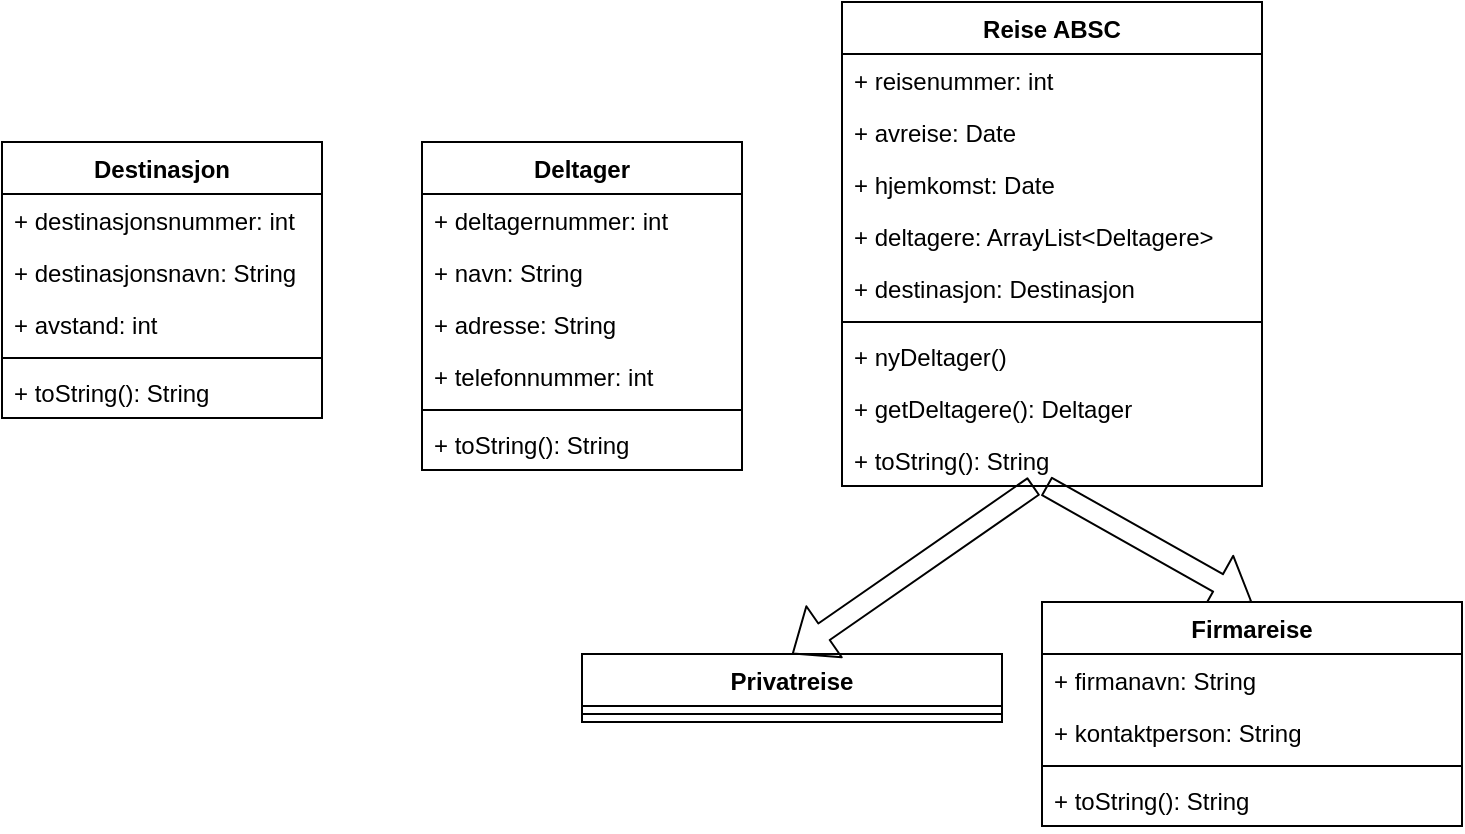 <mxfile version="15.1.3" type="device"><diagram id="KK_1QzX7U4zGiEn2wGkk" name="Page-1"><mxGraphModel dx="1086" dy="806" grid="1" gridSize="10" guides="1" tooltips="1" connect="1" arrows="1" fold="1" page="1" pageScale="1" pageWidth="827" pageHeight="1169" math="0" shadow="0"><root><mxCell id="0"/><mxCell id="1" parent="0"/><mxCell id="2J8hRrQ-IN-7Jo8bvbH--1" value="Destinasjon" style="swimlane;fontStyle=1;align=center;verticalAlign=top;childLayout=stackLayout;horizontal=1;startSize=26;horizontalStack=0;resizeParent=1;resizeParentMax=0;resizeLast=0;collapsible=1;marginBottom=0;" vertex="1" parent="1"><mxGeometry x="170" y="280" width="160" height="138" as="geometry"/></mxCell><mxCell id="2J8hRrQ-IN-7Jo8bvbH--2" value="+ destinasjonsnummer: int" style="text;strokeColor=none;fillColor=none;align=left;verticalAlign=top;spacingLeft=4;spacingRight=4;overflow=hidden;rotatable=0;points=[[0,0.5],[1,0.5]];portConstraint=eastwest;" vertex="1" parent="2J8hRrQ-IN-7Jo8bvbH--1"><mxGeometry y="26" width="160" height="26" as="geometry"/></mxCell><mxCell id="2J8hRrQ-IN-7Jo8bvbH--5" value="+ destinasjonsnavn: String" style="text;strokeColor=none;fillColor=none;align=left;verticalAlign=top;spacingLeft=4;spacingRight=4;overflow=hidden;rotatable=0;points=[[0,0.5],[1,0.5]];portConstraint=eastwest;" vertex="1" parent="2J8hRrQ-IN-7Jo8bvbH--1"><mxGeometry y="52" width="160" height="26" as="geometry"/></mxCell><mxCell id="2J8hRrQ-IN-7Jo8bvbH--6" value="+ avstand: int" style="text;strokeColor=none;fillColor=none;align=left;verticalAlign=top;spacingLeft=4;spacingRight=4;overflow=hidden;rotatable=0;points=[[0,0.5],[1,0.5]];portConstraint=eastwest;" vertex="1" parent="2J8hRrQ-IN-7Jo8bvbH--1"><mxGeometry y="78" width="160" height="26" as="geometry"/></mxCell><mxCell id="2J8hRrQ-IN-7Jo8bvbH--3" value="" style="line;strokeWidth=1;fillColor=none;align=left;verticalAlign=middle;spacingTop=-1;spacingLeft=3;spacingRight=3;rotatable=0;labelPosition=right;points=[];portConstraint=eastwest;" vertex="1" parent="2J8hRrQ-IN-7Jo8bvbH--1"><mxGeometry y="104" width="160" height="8" as="geometry"/></mxCell><mxCell id="2J8hRrQ-IN-7Jo8bvbH--4" value="+ toString(): String" style="text;strokeColor=none;fillColor=none;align=left;verticalAlign=top;spacingLeft=4;spacingRight=4;overflow=hidden;rotatable=0;points=[[0,0.5],[1,0.5]];portConstraint=eastwest;" vertex="1" parent="2J8hRrQ-IN-7Jo8bvbH--1"><mxGeometry y="112" width="160" height="26" as="geometry"/></mxCell><mxCell id="2J8hRrQ-IN-7Jo8bvbH--7" value="Deltager" style="swimlane;fontStyle=1;align=center;verticalAlign=top;childLayout=stackLayout;horizontal=1;startSize=26;horizontalStack=0;resizeParent=1;resizeParentMax=0;resizeLast=0;collapsible=1;marginBottom=0;" vertex="1" parent="1"><mxGeometry x="380" y="280" width="160" height="164" as="geometry"/></mxCell><mxCell id="2J8hRrQ-IN-7Jo8bvbH--8" value="+ deltagernummer: int" style="text;strokeColor=none;fillColor=none;align=left;verticalAlign=top;spacingLeft=4;spacingRight=4;overflow=hidden;rotatable=0;points=[[0,0.5],[1,0.5]];portConstraint=eastwest;" vertex="1" parent="2J8hRrQ-IN-7Jo8bvbH--7"><mxGeometry y="26" width="160" height="26" as="geometry"/></mxCell><mxCell id="2J8hRrQ-IN-7Jo8bvbH--9" value="+ navn: String" style="text;strokeColor=none;fillColor=none;align=left;verticalAlign=top;spacingLeft=4;spacingRight=4;overflow=hidden;rotatable=0;points=[[0,0.5],[1,0.5]];portConstraint=eastwest;" vertex="1" parent="2J8hRrQ-IN-7Jo8bvbH--7"><mxGeometry y="52" width="160" height="26" as="geometry"/></mxCell><mxCell id="2J8hRrQ-IN-7Jo8bvbH--10" value="+ adresse: String" style="text;strokeColor=none;fillColor=none;align=left;verticalAlign=top;spacingLeft=4;spacingRight=4;overflow=hidden;rotatable=0;points=[[0,0.5],[1,0.5]];portConstraint=eastwest;" vertex="1" parent="2J8hRrQ-IN-7Jo8bvbH--7"><mxGeometry y="78" width="160" height="26" as="geometry"/></mxCell><mxCell id="2J8hRrQ-IN-7Jo8bvbH--13" value="+ telefonnummer: int" style="text;strokeColor=none;fillColor=none;align=left;verticalAlign=top;spacingLeft=4;spacingRight=4;overflow=hidden;rotatable=0;points=[[0,0.5],[1,0.5]];portConstraint=eastwest;" vertex="1" parent="2J8hRrQ-IN-7Jo8bvbH--7"><mxGeometry y="104" width="160" height="26" as="geometry"/></mxCell><mxCell id="2J8hRrQ-IN-7Jo8bvbH--11" value="" style="line;strokeWidth=1;fillColor=none;align=left;verticalAlign=middle;spacingTop=-1;spacingLeft=3;spacingRight=3;rotatable=0;labelPosition=right;points=[];portConstraint=eastwest;" vertex="1" parent="2J8hRrQ-IN-7Jo8bvbH--7"><mxGeometry y="130" width="160" height="8" as="geometry"/></mxCell><mxCell id="2J8hRrQ-IN-7Jo8bvbH--12" value="+ toString(): String" style="text;strokeColor=none;fillColor=none;align=left;verticalAlign=top;spacingLeft=4;spacingRight=4;overflow=hidden;rotatable=0;points=[[0,0.5],[1,0.5]];portConstraint=eastwest;" vertex="1" parent="2J8hRrQ-IN-7Jo8bvbH--7"><mxGeometry y="138" width="160" height="26" as="geometry"/></mxCell><mxCell id="2J8hRrQ-IN-7Jo8bvbH--15" value="Reise ABSC&#10;" style="swimlane;fontStyle=1;align=center;verticalAlign=top;childLayout=stackLayout;horizontal=1;startSize=26;horizontalStack=0;resizeParent=1;resizeParentMax=0;resizeLast=0;collapsible=1;marginBottom=0;" vertex="1" parent="1"><mxGeometry x="590" y="210" width="210" height="242" as="geometry"/></mxCell><mxCell id="2J8hRrQ-IN-7Jo8bvbH--16" value="+ reisenummer: int" style="text;strokeColor=none;fillColor=none;align=left;verticalAlign=top;spacingLeft=4;spacingRight=4;overflow=hidden;rotatable=0;points=[[0,0.5],[1,0.5]];portConstraint=eastwest;" vertex="1" parent="2J8hRrQ-IN-7Jo8bvbH--15"><mxGeometry y="26" width="210" height="26" as="geometry"/></mxCell><mxCell id="2J8hRrQ-IN-7Jo8bvbH--17" value="+ avreise: Date" style="text;strokeColor=none;fillColor=none;align=left;verticalAlign=top;spacingLeft=4;spacingRight=4;overflow=hidden;rotatable=0;points=[[0,0.5],[1,0.5]];portConstraint=eastwest;" vertex="1" parent="2J8hRrQ-IN-7Jo8bvbH--15"><mxGeometry y="52" width="210" height="26" as="geometry"/></mxCell><mxCell id="2J8hRrQ-IN-7Jo8bvbH--18" value="+ hjemkomst: Date" style="text;strokeColor=none;fillColor=none;align=left;verticalAlign=top;spacingLeft=4;spacingRight=4;overflow=hidden;rotatable=0;points=[[0,0.5],[1,0.5]];portConstraint=eastwest;" vertex="1" parent="2J8hRrQ-IN-7Jo8bvbH--15"><mxGeometry y="78" width="210" height="26" as="geometry"/></mxCell><mxCell id="2J8hRrQ-IN-7Jo8bvbH--19" value="+ deltagere: ArrayList&lt;Deltagere&gt;" style="text;strokeColor=none;fillColor=none;align=left;verticalAlign=top;spacingLeft=4;spacingRight=4;overflow=hidden;rotatable=0;points=[[0,0.5],[1,0.5]];portConstraint=eastwest;" vertex="1" parent="2J8hRrQ-IN-7Jo8bvbH--15"><mxGeometry y="104" width="210" height="26" as="geometry"/></mxCell><mxCell id="2J8hRrQ-IN-7Jo8bvbH--22" value="+ destinasjon: Destinasjon" style="text;strokeColor=none;fillColor=none;align=left;verticalAlign=top;spacingLeft=4;spacingRight=4;overflow=hidden;rotatable=0;points=[[0,0.5],[1,0.5]];portConstraint=eastwest;" vertex="1" parent="2J8hRrQ-IN-7Jo8bvbH--15"><mxGeometry y="130" width="210" height="26" as="geometry"/></mxCell><mxCell id="2J8hRrQ-IN-7Jo8bvbH--20" value="" style="line;strokeWidth=1;fillColor=none;align=left;verticalAlign=middle;spacingTop=-1;spacingLeft=3;spacingRight=3;rotatable=0;labelPosition=right;points=[];portConstraint=eastwest;" vertex="1" parent="2J8hRrQ-IN-7Jo8bvbH--15"><mxGeometry y="156" width="210" height="8" as="geometry"/></mxCell><mxCell id="2J8hRrQ-IN-7Jo8bvbH--24" value="+ nyDeltager()" style="text;strokeColor=none;fillColor=none;align=left;verticalAlign=top;spacingLeft=4;spacingRight=4;overflow=hidden;rotatable=0;points=[[0,0.5],[1,0.5]];portConstraint=eastwest;" vertex="1" parent="2J8hRrQ-IN-7Jo8bvbH--15"><mxGeometry y="164" width="210" height="26" as="geometry"/></mxCell><mxCell id="2J8hRrQ-IN-7Jo8bvbH--23" value="+ getDeltagere(): Deltager" style="text;strokeColor=none;fillColor=none;align=left;verticalAlign=top;spacingLeft=4;spacingRight=4;overflow=hidden;rotatable=0;points=[[0,0.5],[1,0.5]];portConstraint=eastwest;" vertex="1" parent="2J8hRrQ-IN-7Jo8bvbH--15"><mxGeometry y="190" width="210" height="26" as="geometry"/></mxCell><mxCell id="2J8hRrQ-IN-7Jo8bvbH--21" value="+ toString(): String" style="text;strokeColor=none;fillColor=none;align=left;verticalAlign=top;spacingLeft=4;spacingRight=4;overflow=hidden;rotatable=0;points=[[0,0.5],[1,0.5]];portConstraint=eastwest;" vertex="1" parent="2J8hRrQ-IN-7Jo8bvbH--15"><mxGeometry y="216" width="210" height="26" as="geometry"/></mxCell><mxCell id="2J8hRrQ-IN-7Jo8bvbH--36" value="" style="shape=flexArrow;endArrow=classic;html=1;exitX=0.486;exitY=1;exitDx=0;exitDy=0;exitPerimeter=0;entryX=0.5;entryY=0;entryDx=0;entryDy=0;" edge="1" parent="1" source="2J8hRrQ-IN-7Jo8bvbH--21" target="2J8hRrQ-IN-7Jo8bvbH--47"><mxGeometry width="50" height="50" relative="1" as="geometry"><mxPoint x="693" y="460" as="sourcePoint"/><mxPoint x="816.533" y="499" as="targetPoint"/></mxGeometry></mxCell><mxCell id="2J8hRrQ-IN-7Jo8bvbH--37" value="Privatreise" style="swimlane;fontStyle=1;align=center;verticalAlign=top;childLayout=stackLayout;horizontal=1;startSize=26;horizontalStack=0;resizeParent=1;resizeParentMax=0;resizeLast=0;collapsible=1;marginBottom=0;" vertex="1" parent="1"><mxGeometry x="460" y="536" width="210" height="34" as="geometry"/></mxCell><mxCell id="2J8hRrQ-IN-7Jo8bvbH--43" value="" style="line;strokeWidth=1;fillColor=none;align=left;verticalAlign=middle;spacingTop=-1;spacingLeft=3;spacingRight=3;rotatable=0;labelPosition=right;points=[];portConstraint=eastwest;" vertex="1" parent="2J8hRrQ-IN-7Jo8bvbH--37"><mxGeometry y="26" width="210" height="8" as="geometry"/></mxCell><mxCell id="2J8hRrQ-IN-7Jo8bvbH--47" value="Firmareise" style="swimlane;fontStyle=1;align=center;verticalAlign=top;childLayout=stackLayout;horizontal=1;startSize=26;horizontalStack=0;resizeParent=1;resizeParentMax=0;resizeLast=0;collapsible=1;marginBottom=0;" vertex="1" parent="1"><mxGeometry x="690" y="510" width="210" height="112" as="geometry"/></mxCell><mxCell id="2J8hRrQ-IN-7Jo8bvbH--26" value="+ firmanavn: String" style="text;strokeColor=none;fillColor=none;align=left;verticalAlign=top;spacingLeft=4;spacingRight=4;overflow=hidden;rotatable=0;points=[[0,0.5],[1,0.5]];portConstraint=eastwest;" vertex="1" parent="2J8hRrQ-IN-7Jo8bvbH--47"><mxGeometry y="26" width="210" height="26" as="geometry"/></mxCell><mxCell id="2J8hRrQ-IN-7Jo8bvbH--27" value="+ kontaktperson: String" style="text;strokeColor=none;fillColor=none;align=left;verticalAlign=top;spacingLeft=4;spacingRight=4;overflow=hidden;rotatable=0;points=[[0,0.5],[1,0.5]];portConstraint=eastwest;" vertex="1" parent="2J8hRrQ-IN-7Jo8bvbH--47"><mxGeometry y="52" width="210" height="26" as="geometry"/></mxCell><mxCell id="2J8hRrQ-IN-7Jo8bvbH--53" value="" style="line;strokeWidth=1;fillColor=none;align=left;verticalAlign=middle;spacingTop=-1;spacingLeft=3;spacingRight=3;rotatable=0;labelPosition=right;points=[];portConstraint=eastwest;" vertex="1" parent="2J8hRrQ-IN-7Jo8bvbH--47"><mxGeometry y="78" width="210" height="8" as="geometry"/></mxCell><mxCell id="2J8hRrQ-IN-7Jo8bvbH--56" value="+ toString(): String" style="text;strokeColor=none;fillColor=none;align=left;verticalAlign=top;spacingLeft=4;spacingRight=4;overflow=hidden;rotatable=0;points=[[0,0.5],[1,0.5]];portConstraint=eastwest;" vertex="1" parent="2J8hRrQ-IN-7Jo8bvbH--47"><mxGeometry y="86" width="210" height="26" as="geometry"/></mxCell><mxCell id="2J8hRrQ-IN-7Jo8bvbH--57" value="" style="shape=flexArrow;endArrow=classic;html=1;exitX=0.457;exitY=1;exitDx=0;exitDy=0;exitPerimeter=0;entryX=0.5;entryY=0;entryDx=0;entryDy=0;" edge="1" parent="1" source="2J8hRrQ-IN-7Jo8bvbH--21" target="2J8hRrQ-IN-7Jo8bvbH--37"><mxGeometry width="50" height="50" relative="1" as="geometry"><mxPoint x="650" y="490.004" as="sourcePoint"/><mxPoint x="772.583" y="533" as="targetPoint"/></mxGeometry></mxCell></root></mxGraphModel></diagram></mxfile>